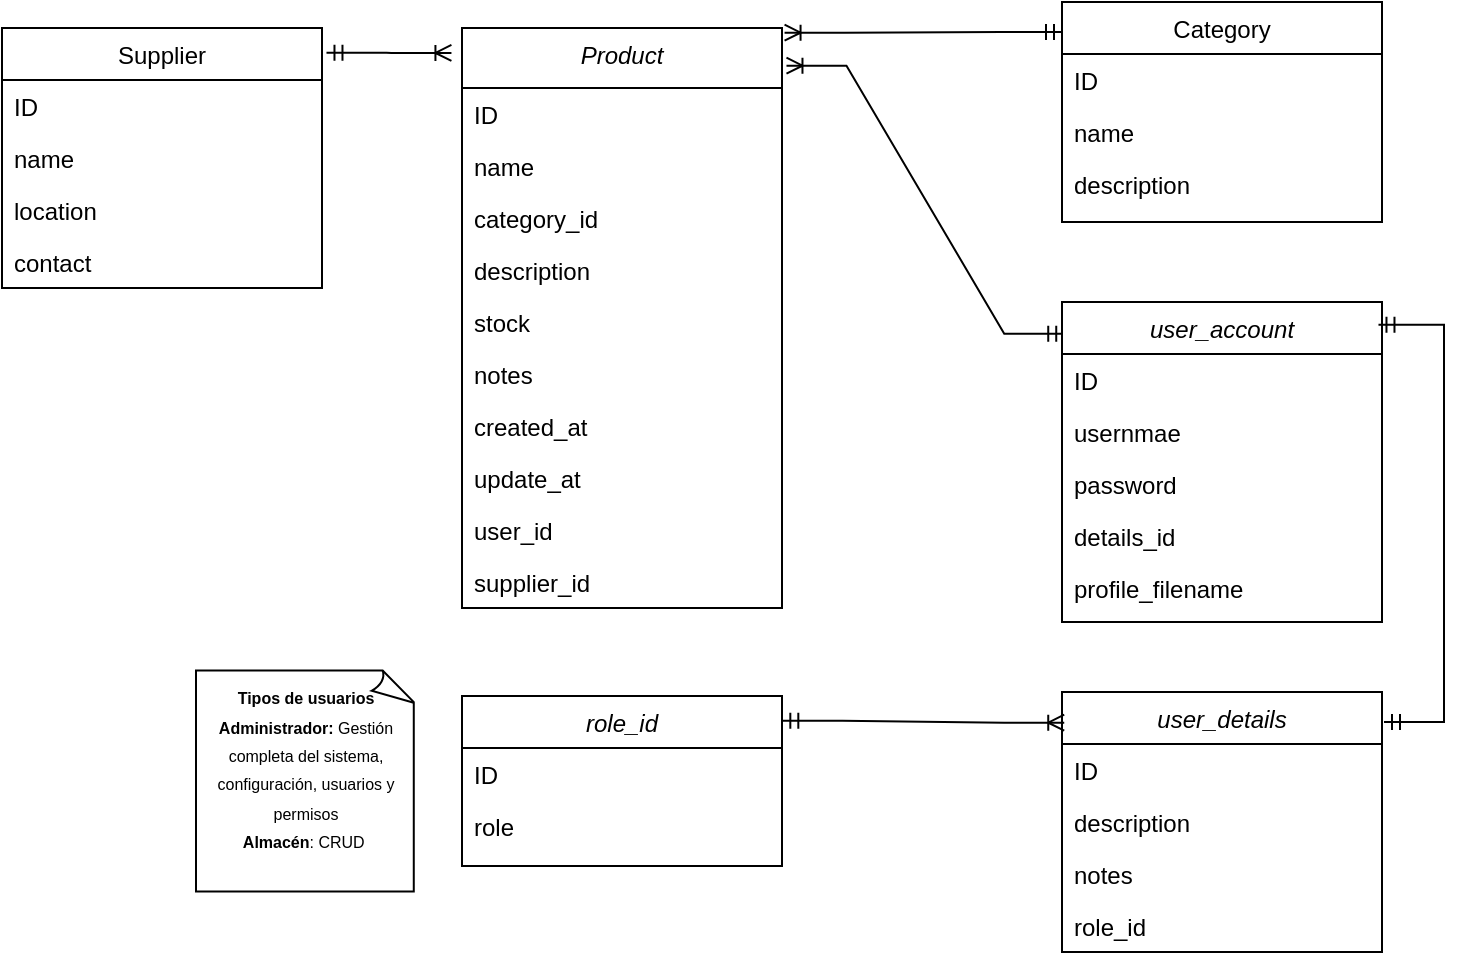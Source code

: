 <mxfile>
    <diagram id="C5RBs43oDa-KdzZeNtuy" name="Page-1">
        <mxGraphModel dx="461" dy="305" grid="1" gridSize="10" guides="1" tooltips="1" connect="1" arrows="1" fold="1" page="1" pageScale="1" pageWidth="827" pageHeight="1169" math="0" shadow="0">
            <root>
                <mxCell id="WIyWlLk6GJQsqaUBKTNV-0"/>
                <mxCell id="WIyWlLk6GJQsqaUBKTNV-1" parent="WIyWlLk6GJQsqaUBKTNV-0"/>
                <mxCell id="zkfFHV4jXpPFQw0GAbJ--0" value="Product" style="swimlane;fontStyle=2;align=center;verticalAlign=top;childLayout=stackLayout;horizontal=1;startSize=30;horizontalStack=0;resizeParent=1;resizeLast=0;collapsible=1;marginBottom=0;rounded=0;shadow=0;strokeWidth=1;labelBackgroundColor=none;" parent="WIyWlLk6GJQsqaUBKTNV-1" vertex="1">
                    <mxGeometry x="283" y="43" width="160" height="290" as="geometry">
                        <mxRectangle x="220" y="120" width="160" height="26" as="alternateBounds"/>
                    </mxGeometry>
                </mxCell>
                <mxCell id="zkfFHV4jXpPFQw0GAbJ--1" value="ID" style="text;align=left;verticalAlign=top;spacingLeft=4;spacingRight=4;overflow=hidden;rotatable=0;points=[[0,0.5],[1,0.5]];portConstraint=eastwest;labelBackgroundColor=none;" parent="zkfFHV4jXpPFQw0GAbJ--0" vertex="1">
                    <mxGeometry y="30" width="160" height="26" as="geometry"/>
                </mxCell>
                <mxCell id="zkfFHV4jXpPFQw0GAbJ--2" value="name" style="text;align=left;verticalAlign=top;spacingLeft=4;spacingRight=4;overflow=hidden;rotatable=0;points=[[0,0.5],[1,0.5]];portConstraint=eastwest;rounded=0;shadow=0;html=0;labelBackgroundColor=none;" parent="zkfFHV4jXpPFQw0GAbJ--0" vertex="1">
                    <mxGeometry y="56" width="160" height="26" as="geometry"/>
                </mxCell>
                <mxCell id="zkfFHV4jXpPFQw0GAbJ--3" value="category_id" style="text;align=left;verticalAlign=top;spacingLeft=4;spacingRight=4;overflow=hidden;rotatable=0;points=[[0,0.5],[1,0.5]];portConstraint=eastwest;rounded=0;shadow=0;html=0;labelBackgroundColor=none;" parent="zkfFHV4jXpPFQw0GAbJ--0" vertex="1">
                    <mxGeometry y="82" width="160" height="26" as="geometry"/>
                </mxCell>
                <mxCell id="sOVyQFBN3wlZYxsRDUY9-1" value="description" style="text;align=left;verticalAlign=top;spacingLeft=4;spacingRight=4;overflow=hidden;rotatable=0;points=[[0,0.5],[1,0.5]];portConstraint=eastwest;rounded=0;shadow=0;html=0;labelBackgroundColor=none;" parent="zkfFHV4jXpPFQw0GAbJ--0" vertex="1">
                    <mxGeometry y="108" width="160" height="26" as="geometry"/>
                </mxCell>
                <mxCell id="sOVyQFBN3wlZYxsRDUY9-2" value="stock" style="text;align=left;verticalAlign=top;spacingLeft=4;spacingRight=4;overflow=hidden;rotatable=0;points=[[0,0.5],[1,0.5]];portConstraint=eastwest;rounded=0;shadow=0;html=0;labelBackgroundColor=none;" parent="zkfFHV4jXpPFQw0GAbJ--0" vertex="1">
                    <mxGeometry y="134" width="160" height="26" as="geometry"/>
                </mxCell>
                <mxCell id="sOVyQFBN3wlZYxsRDUY9-4" value="notes" style="text;align=left;verticalAlign=top;spacingLeft=4;spacingRight=4;overflow=hidden;rotatable=0;points=[[0,0.5],[1,0.5]];portConstraint=eastwest;rounded=0;shadow=0;html=0;labelBackgroundColor=none;" parent="zkfFHV4jXpPFQw0GAbJ--0" vertex="1">
                    <mxGeometry y="160" width="160" height="26" as="geometry"/>
                </mxCell>
                <mxCell id="5rV9lR5YO4EbHWkc8sJX-7" value="created_at" style="text;align=left;verticalAlign=top;spacingLeft=4;spacingRight=4;overflow=hidden;rotatable=0;points=[[0,0.5],[1,0.5]];portConstraint=eastwest;rounded=0;shadow=0;html=0;labelBackgroundColor=none;" parent="zkfFHV4jXpPFQw0GAbJ--0" vertex="1">
                    <mxGeometry y="186" width="160" height="26" as="geometry"/>
                </mxCell>
                <mxCell id="5rV9lR5YO4EbHWkc8sJX-8" value="update_at" style="text;align=left;verticalAlign=top;spacingLeft=4;spacingRight=4;overflow=hidden;rotatable=0;points=[[0,0.5],[1,0.5]];portConstraint=eastwest;rounded=0;shadow=0;html=0;labelBackgroundColor=none;" parent="zkfFHV4jXpPFQw0GAbJ--0" vertex="1">
                    <mxGeometry y="212" width="160" height="26" as="geometry"/>
                </mxCell>
                <mxCell id="5rV9lR5YO4EbHWkc8sJX-13" value="user_id" style="text;align=left;verticalAlign=top;spacingLeft=4;spacingRight=4;overflow=hidden;rotatable=0;points=[[0,0.5],[1,0.5]];portConstraint=eastwest;rounded=0;shadow=0;html=0;labelBackgroundColor=none;" parent="zkfFHV4jXpPFQw0GAbJ--0" vertex="1">
                    <mxGeometry y="238" width="160" height="26" as="geometry"/>
                </mxCell>
                <mxCell id="5rV9lR5YO4EbHWkc8sJX-16" value="supplier_id" style="text;align=left;verticalAlign=top;spacingLeft=4;spacingRight=4;overflow=hidden;rotatable=0;points=[[0,0.5],[1,0.5]];portConstraint=eastwest;rounded=0;shadow=0;html=0;labelBackgroundColor=none;" parent="zkfFHV4jXpPFQw0GAbJ--0" vertex="1">
                    <mxGeometry y="264" width="160" height="26" as="geometry"/>
                </mxCell>
                <mxCell id="zkfFHV4jXpPFQw0GAbJ--17" value="Category" style="swimlane;fontStyle=0;align=center;verticalAlign=top;childLayout=stackLayout;horizontal=1;startSize=26;horizontalStack=0;resizeParent=1;resizeLast=0;collapsible=1;marginBottom=0;rounded=0;shadow=0;strokeWidth=1;labelBackgroundColor=none;" parent="WIyWlLk6GJQsqaUBKTNV-1" vertex="1">
                    <mxGeometry x="583" y="30" width="160" height="110" as="geometry">
                        <mxRectangle x="550" y="140" width="160" height="26" as="alternateBounds"/>
                    </mxGeometry>
                </mxCell>
                <mxCell id="zkfFHV4jXpPFQw0GAbJ--18" value="ID" style="text;align=left;verticalAlign=top;spacingLeft=4;spacingRight=4;overflow=hidden;rotatable=0;points=[[0,0.5],[1,0.5]];portConstraint=eastwest;labelBackgroundColor=none;" parent="zkfFHV4jXpPFQw0GAbJ--17" vertex="1">
                    <mxGeometry y="26" width="160" height="26" as="geometry"/>
                </mxCell>
                <mxCell id="zkfFHV4jXpPFQw0GAbJ--19" value="name" style="text;align=left;verticalAlign=top;spacingLeft=4;spacingRight=4;overflow=hidden;rotatable=0;points=[[0,0.5],[1,0.5]];portConstraint=eastwest;rounded=0;shadow=0;html=0;labelBackgroundColor=none;" parent="zkfFHV4jXpPFQw0GAbJ--17" vertex="1">
                    <mxGeometry y="52" width="160" height="26" as="geometry"/>
                </mxCell>
                <mxCell id="sOVyQFBN3wlZYxsRDUY9-7" value="description" style="text;align=left;verticalAlign=top;spacingLeft=4;spacingRight=4;overflow=hidden;rotatable=0;points=[[0,0.5],[1,0.5]];portConstraint=eastwest;rounded=0;shadow=0;html=0;labelBackgroundColor=none;" parent="zkfFHV4jXpPFQw0GAbJ--17" vertex="1">
                    <mxGeometry y="78" width="160" height="26" as="geometry"/>
                </mxCell>
                <mxCell id="5rV9lR5YO4EbHWkc8sJX-9" value="Supplier" style="swimlane;fontStyle=0;align=center;verticalAlign=top;childLayout=stackLayout;horizontal=1;startSize=26;horizontalStack=0;resizeParent=1;resizeLast=0;collapsible=1;marginBottom=0;rounded=0;shadow=0;strokeWidth=1;labelBackgroundColor=none;" parent="WIyWlLk6GJQsqaUBKTNV-1" vertex="1">
                    <mxGeometry x="53" y="43" width="160" height="130" as="geometry">
                        <mxRectangle x="550" y="140" width="160" height="26" as="alternateBounds"/>
                    </mxGeometry>
                </mxCell>
                <mxCell id="5rV9lR5YO4EbHWkc8sJX-10" value="ID" style="text;align=left;verticalAlign=top;spacingLeft=4;spacingRight=4;overflow=hidden;rotatable=0;points=[[0,0.5],[1,0.5]];portConstraint=eastwest;labelBackgroundColor=none;" parent="5rV9lR5YO4EbHWkc8sJX-9" vertex="1">
                    <mxGeometry y="26" width="160" height="26" as="geometry"/>
                </mxCell>
                <mxCell id="5rV9lR5YO4EbHWkc8sJX-11" value="name" style="text;align=left;verticalAlign=top;spacingLeft=4;spacingRight=4;overflow=hidden;rotatable=0;points=[[0,0.5],[1,0.5]];portConstraint=eastwest;rounded=0;shadow=0;html=0;labelBackgroundColor=none;" parent="5rV9lR5YO4EbHWkc8sJX-9" vertex="1">
                    <mxGeometry y="52" width="160" height="26" as="geometry"/>
                </mxCell>
                <mxCell id="5rV9lR5YO4EbHWkc8sJX-12" value="location" style="text;align=left;verticalAlign=top;spacingLeft=4;spacingRight=4;overflow=hidden;rotatable=0;points=[[0,0.5],[1,0.5]];portConstraint=eastwest;rounded=0;shadow=0;html=0;labelBackgroundColor=none;" parent="5rV9lR5YO4EbHWkc8sJX-9" vertex="1">
                    <mxGeometry y="78" width="160" height="26" as="geometry"/>
                </mxCell>
                <mxCell id="5rV9lR5YO4EbHWkc8sJX-15" value="contact" style="text;align=left;verticalAlign=top;spacingLeft=4;spacingRight=4;overflow=hidden;rotatable=0;points=[[0,0.5],[1,0.5]];portConstraint=eastwest;rounded=0;shadow=0;html=0;labelBackgroundColor=none;" parent="5rV9lR5YO4EbHWkc8sJX-9" vertex="1">
                    <mxGeometry y="104" width="160" height="26" as="geometry"/>
                </mxCell>
                <mxCell id="5rV9lR5YO4EbHWkc8sJX-19" value="" style="edgeStyle=entityRelationEdgeStyle;fontSize=12;html=1;endArrow=ERoneToMany;startArrow=ERmandOne;rounded=0;exitX=1.014;exitY=0.095;exitDx=0;exitDy=0;exitPerimeter=0;entryX=-0.033;entryY=0.043;entryDx=0;entryDy=0;entryPerimeter=0;" parent="WIyWlLk6GJQsqaUBKTNV-1" source="5rV9lR5YO4EbHWkc8sJX-9" target="zkfFHV4jXpPFQw0GAbJ--0" edge="1">
                    <mxGeometry width="100" height="100" relative="1" as="geometry">
                        <mxPoint x="303" y="350" as="sourcePoint"/>
                        <mxPoint x="403" y="250" as="targetPoint"/>
                        <Array as="points">
                            <mxPoint x="263" y="280"/>
                        </Array>
                    </mxGeometry>
                </mxCell>
                <mxCell id="AcxmbPZ4PMCxifmLRWRd-0" value="role_id" style="swimlane;fontStyle=2;align=center;verticalAlign=top;childLayout=stackLayout;horizontal=1;startSize=26;horizontalStack=0;resizeParent=1;resizeLast=0;collapsible=1;marginBottom=0;rounded=0;shadow=0;strokeWidth=1;labelBackgroundColor=none;" parent="WIyWlLk6GJQsqaUBKTNV-1" vertex="1">
                    <mxGeometry x="283" y="377" width="160" height="85" as="geometry">
                        <mxRectangle x="220" y="120" width="160" height="26" as="alternateBounds"/>
                    </mxGeometry>
                </mxCell>
                <mxCell id="AcxmbPZ4PMCxifmLRWRd-1" value="ID" style="text;align=left;verticalAlign=top;spacingLeft=4;spacingRight=4;overflow=hidden;rotatable=0;points=[[0,0.5],[1,0.5]];portConstraint=eastwest;labelBackgroundColor=none;" parent="AcxmbPZ4PMCxifmLRWRd-0" vertex="1">
                    <mxGeometry y="26" width="160" height="26" as="geometry"/>
                </mxCell>
                <mxCell id="AcxmbPZ4PMCxifmLRWRd-2" value="role" style="text;align=left;verticalAlign=top;spacingLeft=4;spacingRight=4;overflow=hidden;rotatable=0;points=[[0,0.5],[1,0.5]];portConstraint=eastwest;rounded=0;shadow=0;html=0;labelBackgroundColor=none;" parent="AcxmbPZ4PMCxifmLRWRd-0" vertex="1">
                    <mxGeometry y="52" width="160" height="26" as="geometry"/>
                </mxCell>
                <mxCell id="AcxmbPZ4PMCxifmLRWRd-6" value="user_details&#10;" style="swimlane;fontStyle=2;align=center;verticalAlign=top;childLayout=stackLayout;horizontal=1;startSize=26;horizontalStack=0;resizeParent=1;resizeLast=0;collapsible=1;marginBottom=0;rounded=0;shadow=0;strokeWidth=1;labelBackgroundColor=none;" parent="WIyWlLk6GJQsqaUBKTNV-1" vertex="1">
                    <mxGeometry x="583" y="375" width="160" height="130" as="geometry">
                        <mxRectangle x="220" y="120" width="160" height="26" as="alternateBounds"/>
                    </mxGeometry>
                </mxCell>
                <mxCell id="AcxmbPZ4PMCxifmLRWRd-7" value="ID" style="text;align=left;verticalAlign=top;spacingLeft=4;spacingRight=4;overflow=hidden;rotatable=0;points=[[0,0.5],[1,0.5]];portConstraint=eastwest;labelBackgroundColor=none;" parent="AcxmbPZ4PMCxifmLRWRd-6" vertex="1">
                    <mxGeometry y="26" width="160" height="26" as="geometry"/>
                </mxCell>
                <mxCell id="AcxmbPZ4PMCxifmLRWRd-10" value="description" style="text;align=left;verticalAlign=top;spacingLeft=4;spacingRight=4;overflow=hidden;rotatable=0;points=[[0,0.5],[1,0.5]];portConstraint=eastwest;rounded=0;shadow=0;html=0;labelBackgroundColor=none;" parent="AcxmbPZ4PMCxifmLRWRd-6" vertex="1">
                    <mxGeometry y="52" width="160" height="26" as="geometry"/>
                </mxCell>
                <mxCell id="AcxmbPZ4PMCxifmLRWRd-11" value="notes" style="text;align=left;verticalAlign=top;spacingLeft=4;spacingRight=4;overflow=hidden;rotatable=0;points=[[0,0.5],[1,0.5]];portConstraint=eastwest;rounded=0;shadow=0;html=0;labelBackgroundColor=none;" parent="AcxmbPZ4PMCxifmLRWRd-6" vertex="1">
                    <mxGeometry y="78" width="160" height="26" as="geometry"/>
                </mxCell>
                <mxCell id="AcxmbPZ4PMCxifmLRWRd-15" value="role_id" style="text;align=left;verticalAlign=top;spacingLeft=4;spacingRight=4;overflow=hidden;rotatable=0;points=[[0,0.5],[1,0.5]];portConstraint=eastwest;rounded=0;shadow=0;html=0;labelBackgroundColor=none;" parent="AcxmbPZ4PMCxifmLRWRd-6" vertex="1">
                    <mxGeometry y="104" width="160" height="26" as="geometry"/>
                </mxCell>
                <mxCell id="AcxmbPZ4PMCxifmLRWRd-17" value="" style="edgeStyle=entityRelationEdgeStyle;fontSize=12;html=1;endArrow=ERoneToMany;startArrow=ERmandOne;rounded=0;exitX=0;exitY=0.136;exitDx=0;exitDy=0;exitPerimeter=0;entryX=1.008;entryY=0.008;entryDx=0;entryDy=0;entryPerimeter=0;" parent="WIyWlLk6GJQsqaUBKTNV-1" source="zkfFHV4jXpPFQw0GAbJ--17" target="zkfFHV4jXpPFQw0GAbJ--0" edge="1">
                    <mxGeometry width="100" height="100" relative="1" as="geometry">
                        <mxPoint x="165" y="122" as="sourcePoint"/>
                        <mxPoint x="364" y="117" as="targetPoint"/>
                        <Array as="points">
                            <mxPoint x="403" y="130"/>
                        </Array>
                    </mxGeometry>
                </mxCell>
                <mxCell id="AcxmbPZ4PMCxifmLRWRd-18" value="" style="edgeStyle=entityRelationEdgeStyle;fontSize=12;html=1;endArrow=ERoneToMany;startArrow=ERmandOne;rounded=0;exitX=0.007;exitY=0.099;exitDx=0;exitDy=0;entryX=1.014;entryY=0.065;entryDx=0;entryDy=0;entryPerimeter=0;exitPerimeter=0;" parent="WIyWlLk6GJQsqaUBKTNV-1" source="5rV9lR5YO4EbHWkc8sJX-0" target="zkfFHV4jXpPFQw0GAbJ--0" edge="1">
                    <mxGeometry width="100" height="100" relative="1" as="geometry">
                        <mxPoint x="422" y="146" as="sourcePoint"/>
                        <mxPoint x="373" y="205" as="targetPoint"/>
                        <Array as="points">
                            <mxPoint x="363" y="350"/>
                            <mxPoint x="393" y="230"/>
                            <mxPoint x="393" y="200"/>
                            <mxPoint x="395" y="200"/>
                            <mxPoint x="373" y="220"/>
                            <mxPoint x="373" y="160"/>
                        </Array>
                    </mxGeometry>
                </mxCell>
                <mxCell id="AcxmbPZ4PMCxifmLRWRd-19" value="" style="edgeStyle=entityRelationEdgeStyle;fontSize=12;html=1;endArrow=ERoneToMany;startArrow=ERmandOne;rounded=0;exitX=1.001;exitY=0.146;exitDx=0;exitDy=0;exitPerimeter=0;entryX=0.007;entryY=0.118;entryDx=0;entryDy=0;entryPerimeter=0;" parent="WIyWlLk6GJQsqaUBKTNV-1" source="AcxmbPZ4PMCxifmLRWRd-0" target="AcxmbPZ4PMCxifmLRWRd-6" edge="1">
                    <mxGeometry width="100" height="100" relative="1" as="geometry">
                        <mxPoint x="447" y="377" as="sourcePoint"/>
                        <mxPoint x="583" y="397" as="targetPoint"/>
                        <Array as="points">
                            <mxPoint x="447" y="407"/>
                            <mxPoint x="393" y="427"/>
                            <mxPoint x="563" y="387"/>
                            <mxPoint x="513" y="437"/>
                            <mxPoint x="403" y="427"/>
                        </Array>
                    </mxGeometry>
                </mxCell>
                <mxCell id="5rV9lR5YO4EbHWkc8sJX-0" value="user_account" style="swimlane;fontStyle=2;align=center;verticalAlign=top;childLayout=stackLayout;horizontal=1;startSize=26;horizontalStack=0;resizeParent=1;resizeLast=0;collapsible=1;marginBottom=0;rounded=0;shadow=0;strokeWidth=1;labelBackgroundColor=none;" parent="WIyWlLk6GJQsqaUBKTNV-1" vertex="1">
                    <mxGeometry x="583" y="180" width="160" height="160" as="geometry">
                        <mxRectangle x="220" y="120" width="160" height="26" as="alternateBounds"/>
                    </mxGeometry>
                </mxCell>
                <mxCell id="5rV9lR5YO4EbHWkc8sJX-1" value="ID" style="text;align=left;verticalAlign=top;spacingLeft=4;spacingRight=4;overflow=hidden;rotatable=0;points=[[0,0.5],[1,0.5]];portConstraint=eastwest;labelBackgroundColor=none;" parent="5rV9lR5YO4EbHWkc8sJX-0" vertex="1">
                    <mxGeometry y="26" width="160" height="26" as="geometry"/>
                </mxCell>
                <mxCell id="5rV9lR5YO4EbHWkc8sJX-2" value="usernmae" style="text;align=left;verticalAlign=top;spacingLeft=4;spacingRight=4;overflow=hidden;rotatable=0;points=[[0,0.5],[1,0.5]];portConstraint=eastwest;rounded=0;shadow=0;html=0;labelBackgroundColor=none;" parent="5rV9lR5YO4EbHWkc8sJX-0" vertex="1">
                    <mxGeometry y="52" width="160" height="26" as="geometry"/>
                </mxCell>
                <mxCell id="5rV9lR5YO4EbHWkc8sJX-3" value="password" style="text;align=left;verticalAlign=top;spacingLeft=4;spacingRight=4;overflow=hidden;rotatable=0;points=[[0,0.5],[1,0.5]];portConstraint=eastwest;rounded=0;shadow=0;html=0;labelBackgroundColor=none;" parent="5rV9lR5YO4EbHWkc8sJX-0" vertex="1">
                    <mxGeometry y="78" width="160" height="26" as="geometry"/>
                </mxCell>
                <mxCell id="5rV9lR5YO4EbHWkc8sJX-6" value="details_id" style="text;align=left;verticalAlign=top;spacingLeft=4;spacingRight=4;overflow=hidden;rotatable=0;points=[[0,0.5],[1,0.5]];portConstraint=eastwest;rounded=0;shadow=0;html=0;labelBackgroundColor=none;" parent="5rV9lR5YO4EbHWkc8sJX-0" vertex="1">
                    <mxGeometry y="104" width="160" height="26" as="geometry"/>
                </mxCell>
                <mxCell id="0" value="profile_filename" style="text;align=left;verticalAlign=top;spacingLeft=4;spacingRight=4;overflow=hidden;rotatable=0;points=[[0,0.5],[1,0.5]];portConstraint=eastwest;rounded=0;shadow=0;html=0;labelBackgroundColor=none;" vertex="1" parent="5rV9lR5YO4EbHWkc8sJX-0">
                    <mxGeometry y="130" width="160" height="26" as="geometry"/>
                </mxCell>
                <mxCell id="AcxmbPZ4PMCxifmLRWRd-26" value="" style="edgeStyle=entityRelationEdgeStyle;fontSize=12;html=1;endArrow=ERmandOne;startArrow=ERmandOne;rounded=0;entryX=0.989;entryY=0.071;entryDx=0;entryDy=0;entryPerimeter=0;" parent="WIyWlLk6GJQsqaUBKTNV-1" target="5rV9lR5YO4EbHWkc8sJX-0" edge="1">
                    <mxGeometry width="100" height="100" relative="1" as="geometry">
                        <mxPoint x="744" y="390" as="sourcePoint"/>
                        <mxPoint x="413" y="150" as="targetPoint"/>
                        <Array as="points">
                            <mxPoint x="763" y="240"/>
                        </Array>
                    </mxGeometry>
                </mxCell>
                <mxCell id="AcxmbPZ4PMCxifmLRWRd-27" value="&lt;font style=&quot;font-size: 8px;&quot;&gt;&lt;b&gt;Tipos de usuarios&lt;br&gt;&lt;/b&gt;&lt;/font&gt;&lt;div&gt;&lt;font style=&quot;&quot;&gt;&lt;span style=&quot;background-color: initial;&quot;&gt;&lt;font style=&quot;font-size: 8px;&quot;&gt;&lt;b&gt;Administrador&lt;/b&gt;&lt;/font&gt;&lt;/span&gt;&lt;b style=&quot;font-size: 8px;&quot;&gt;:&amp;nbsp;&lt;/b&gt;&lt;/font&gt;&lt;span style=&quot;background-color: initial;&quot;&gt;&lt;font style=&quot;font-size: 8px;&quot;&gt;Gestión completa del sistema, configuración, usuarios y permisos&lt;/font&gt;&lt;/span&gt;&lt;/div&gt;&lt;div&gt;&lt;font style=&quot;font-size: 8px;&quot;&gt;&lt;b&gt;Almacén&lt;/b&gt;: CRUD&amp;nbsp;&lt;span style=&quot;background-color: initial;&quot;&gt;&lt;font style=&quot;&quot;&gt;&lt;br&gt;&lt;/font&gt;&lt;/span&gt;&lt;/font&gt;&lt;/div&gt;&lt;div&gt;&lt;span style=&quot;background-color: initial;&quot;&gt;&lt;font style=&quot;font-size: 8px;&quot;&gt;&lt;br&gt;&lt;/font&gt;&lt;/span&gt;&lt;/div&gt;" style="whiteSpace=wrap;html=1;shape=mxgraph.basic.document" parent="WIyWlLk6GJQsqaUBKTNV-1" vertex="1">
                    <mxGeometry x="150" y="364.25" width="110" height="110.5" as="geometry"/>
                </mxCell>
            </root>
        </mxGraphModel>
    </diagram>
</mxfile>